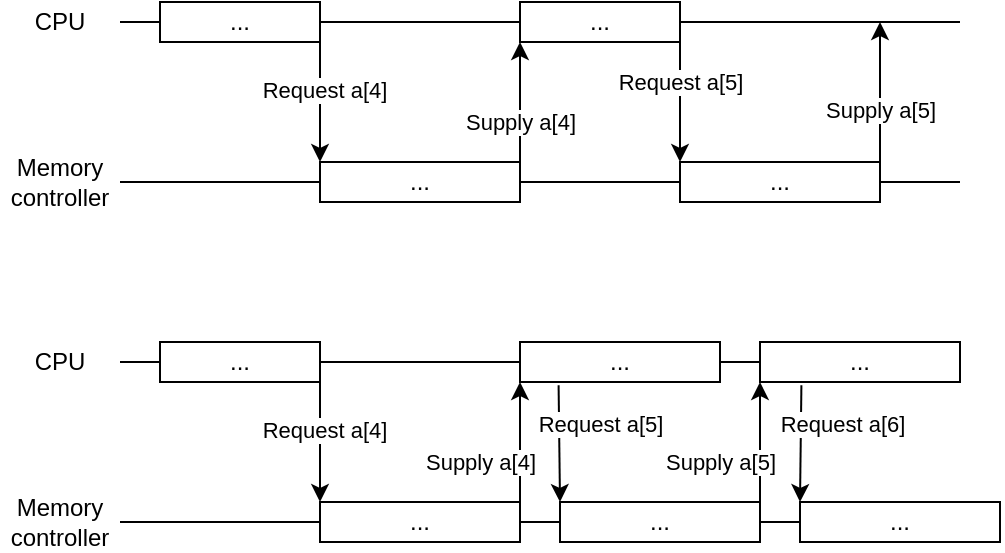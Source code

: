 <mxfile version="21.7.5" type="device">
  <diagram name="Page-1" id="IIXbw9dGosukIV7CvfEn">
    <mxGraphModel dx="989" dy="539" grid="1" gridSize="10" guides="1" tooltips="1" connect="1" arrows="1" fold="1" page="1" pageScale="1" pageWidth="850" pageHeight="1100" math="0" shadow="0">
      <root>
        <mxCell id="0" />
        <mxCell id="1" parent="0" />
        <mxCell id="tDO5UtM_EaaGrARb7b4R-2" value="" style="endArrow=none;html=1;rounded=0;" edge="1" parent="1" source="tDO5UtM_EaaGrARb7b4R-21">
          <mxGeometry width="50" height="50" relative="1" as="geometry">
            <mxPoint x="80" y="420" as="sourcePoint" />
            <mxPoint x="500" y="420" as="targetPoint" />
          </mxGeometry>
        </mxCell>
        <mxCell id="tDO5UtM_EaaGrARb7b4R-5" value="" style="endArrow=none;html=1;rounded=0;exitX=1;exitY=0.5;exitDx=0;exitDy=0;" edge="1" parent="1" source="tDO5UtM_EaaGrARb7b4R-29">
          <mxGeometry width="50" height="50" relative="1" as="geometry">
            <mxPoint x="400" y="500" as="sourcePoint" />
            <mxPoint x="500" y="500" as="targetPoint" />
          </mxGeometry>
        </mxCell>
        <mxCell id="tDO5UtM_EaaGrARb7b4R-9" value="&lt;div&gt;CPU&lt;/div&gt;" style="text;html=1;strokeColor=none;fillColor=none;align=center;verticalAlign=middle;whiteSpace=wrap;rounded=0;" vertex="1" parent="1">
          <mxGeometry x="20" y="410" width="60" height="20" as="geometry" />
        </mxCell>
        <mxCell id="tDO5UtM_EaaGrARb7b4R-11" value="Memory controller" style="text;html=1;strokeColor=none;fillColor=none;align=center;verticalAlign=middle;whiteSpace=wrap;rounded=0;" vertex="1" parent="1">
          <mxGeometry x="20" y="490" width="60" height="20" as="geometry" />
        </mxCell>
        <mxCell id="tDO5UtM_EaaGrARb7b4R-13" value="" style="endArrow=classic;html=1;rounded=0;entryX=0;entryY=0;entryDx=0;entryDy=0;exitX=1;exitY=1;exitDx=0;exitDy=0;" edge="1" parent="1" source="tDO5UtM_EaaGrARb7b4R-28" target="tDO5UtM_EaaGrARb7b4R-15">
          <mxGeometry width="50" height="50" relative="1" as="geometry">
            <mxPoint x="140" y="420" as="sourcePoint" />
            <mxPoint x="140" y="480" as="targetPoint" />
          </mxGeometry>
        </mxCell>
        <mxCell id="tDO5UtM_EaaGrARb7b4R-14" value="Request a[4]" style="edgeLabel;html=1;align=center;verticalAlign=middle;resizable=0;points=[];" vertex="1" connectable="0" parent="tDO5UtM_EaaGrARb7b4R-13">
          <mxGeometry x="0.171" y="2" relative="1" as="geometry">
            <mxPoint y="-11" as="offset" />
          </mxGeometry>
        </mxCell>
        <mxCell id="tDO5UtM_EaaGrARb7b4R-16" value="" style="endArrow=none;html=1;rounded=0;" edge="1" parent="1" target="tDO5UtM_EaaGrARb7b4R-15">
          <mxGeometry width="50" height="50" relative="1" as="geometry">
            <mxPoint x="80" y="500" as="sourcePoint" />
            <mxPoint x="600" y="480" as="targetPoint" />
          </mxGeometry>
        </mxCell>
        <mxCell id="tDO5UtM_EaaGrARb7b4R-15" value="..." style="rounded=0;whiteSpace=wrap;html=1;" vertex="1" parent="1">
          <mxGeometry x="180" y="490" width="100" height="20" as="geometry" />
        </mxCell>
        <mxCell id="tDO5UtM_EaaGrARb7b4R-17" value="" style="endArrow=classic;html=1;rounded=0;exitX=1;exitY=0;exitDx=0;exitDy=0;entryX=0;entryY=1;entryDx=0;entryDy=0;" edge="1" parent="1" source="tDO5UtM_EaaGrARb7b4R-15" target="tDO5UtM_EaaGrARb7b4R-21">
          <mxGeometry width="50" height="50" relative="1" as="geometry">
            <mxPoint x="320" y="480" as="sourcePoint" />
            <mxPoint x="320" y="420" as="targetPoint" />
          </mxGeometry>
        </mxCell>
        <mxCell id="tDO5UtM_EaaGrARb7b4R-18" value="Supply a[4]" style="edgeLabel;html=1;align=center;verticalAlign=middle;resizable=0;points=[];" vertex="1" connectable="0" parent="tDO5UtM_EaaGrARb7b4R-17">
          <mxGeometry x="0.171" y="2" relative="1" as="geometry">
            <mxPoint x="2" y="15" as="offset" />
          </mxGeometry>
        </mxCell>
        <mxCell id="tDO5UtM_EaaGrARb7b4R-23" value="" style="endArrow=classic;html=1;rounded=0;entryX=0;entryY=0;entryDx=0;entryDy=0;exitX=1;exitY=1;exitDx=0;exitDy=0;" edge="1" parent="1" source="tDO5UtM_EaaGrARb7b4R-21" target="tDO5UtM_EaaGrARb7b4R-29">
          <mxGeometry width="50" height="50" relative="1" as="geometry">
            <mxPoint x="400" y="420" as="sourcePoint" />
            <mxPoint x="320" y="490" as="targetPoint" />
          </mxGeometry>
        </mxCell>
        <mxCell id="tDO5UtM_EaaGrARb7b4R-24" value="Request a[5]" style="edgeLabel;html=1;align=center;verticalAlign=middle;resizable=0;points=[];" vertex="1" connectable="0" parent="tDO5UtM_EaaGrARb7b4R-23">
          <mxGeometry x="0.171" y="2" relative="1" as="geometry">
            <mxPoint x="-2" y="-15" as="offset" />
          </mxGeometry>
        </mxCell>
        <mxCell id="tDO5UtM_EaaGrARb7b4R-25" value="" style="endArrow=none;html=1;rounded=0;" edge="1" parent="1" target="tDO5UtM_EaaGrARb7b4R-21">
          <mxGeometry width="50" height="50" relative="1" as="geometry">
            <mxPoint x="80" y="420" as="sourcePoint" />
            <mxPoint x="600" y="420" as="targetPoint" />
          </mxGeometry>
        </mxCell>
        <mxCell id="tDO5UtM_EaaGrARb7b4R-21" value="..." style="rounded=0;whiteSpace=wrap;html=1;" vertex="1" parent="1">
          <mxGeometry x="280" y="410" width="80" height="20" as="geometry" />
        </mxCell>
        <mxCell id="tDO5UtM_EaaGrARb7b4R-27" value="" style="endArrow=none;html=1;rounded=0;entryX=0;entryY=0.5;entryDx=0;entryDy=0;" edge="1" parent="1" source="tDO5UtM_EaaGrARb7b4R-15" target="tDO5UtM_EaaGrARb7b4R-29">
          <mxGeometry width="50" height="50" relative="1" as="geometry">
            <mxPoint x="300" y="480" as="sourcePoint" />
            <mxPoint x="320" y="500" as="targetPoint" />
          </mxGeometry>
        </mxCell>
        <mxCell id="tDO5UtM_EaaGrARb7b4R-28" value="..." style="rounded=0;whiteSpace=wrap;html=1;" vertex="1" parent="1">
          <mxGeometry x="100" y="410" width="80" height="20" as="geometry" />
        </mxCell>
        <mxCell id="tDO5UtM_EaaGrARb7b4R-29" value="..." style="rounded=0;whiteSpace=wrap;html=1;" vertex="1" parent="1">
          <mxGeometry x="360" y="490" width="100" height="20" as="geometry" />
        </mxCell>
        <mxCell id="tDO5UtM_EaaGrARb7b4R-30" value="" style="endArrow=classic;html=1;rounded=0;exitX=1;exitY=0;exitDx=0;exitDy=0;" edge="1" parent="1" source="tDO5UtM_EaaGrARb7b4R-29">
          <mxGeometry width="50" height="50" relative="1" as="geometry">
            <mxPoint x="470" y="470" as="sourcePoint" />
            <mxPoint x="460" y="420" as="targetPoint" />
          </mxGeometry>
        </mxCell>
        <mxCell id="tDO5UtM_EaaGrARb7b4R-31" value="Supply a[5]" style="edgeLabel;html=1;align=center;verticalAlign=middle;resizable=0;points=[];" vertex="1" connectable="0" parent="tDO5UtM_EaaGrARb7b4R-30">
          <mxGeometry x="0.171" y="2" relative="1" as="geometry">
            <mxPoint x="2" y="15" as="offset" />
          </mxGeometry>
        </mxCell>
        <mxCell id="tDO5UtM_EaaGrARb7b4R-32" value="" style="endArrow=none;html=1;rounded=0;" edge="1" source="tDO5UtM_EaaGrARb7b4R-45" parent="1">
          <mxGeometry width="50" height="50" relative="1" as="geometry">
            <mxPoint x="80" y="590" as="sourcePoint" />
            <mxPoint x="500" y="590" as="targetPoint" />
          </mxGeometry>
        </mxCell>
        <mxCell id="tDO5UtM_EaaGrARb7b4R-33" value="" style="endArrow=none;html=1;rounded=0;exitX=1;exitY=0.5;exitDx=0;exitDy=0;" edge="1" source="tDO5UtM_EaaGrARb7b4R-52" parent="1">
          <mxGeometry width="50" height="50" relative="1" as="geometry">
            <mxPoint x="400" y="670" as="sourcePoint" />
            <mxPoint x="500" y="670" as="targetPoint" />
          </mxGeometry>
        </mxCell>
        <mxCell id="tDO5UtM_EaaGrARb7b4R-34" value="&lt;div&gt;CPU&lt;/div&gt;" style="text;html=1;strokeColor=none;fillColor=none;align=center;verticalAlign=middle;whiteSpace=wrap;rounded=0;" vertex="1" parent="1">
          <mxGeometry x="20" y="580" width="60" height="20" as="geometry" />
        </mxCell>
        <mxCell id="tDO5UtM_EaaGrARb7b4R-35" value="Memory controller" style="text;html=1;strokeColor=none;fillColor=none;align=center;verticalAlign=middle;whiteSpace=wrap;rounded=0;" vertex="1" parent="1">
          <mxGeometry x="20" y="660" width="60" height="20" as="geometry" />
        </mxCell>
        <mxCell id="tDO5UtM_EaaGrARb7b4R-36" value="" style="endArrow=classic;html=1;rounded=0;entryX=0;entryY=0;entryDx=0;entryDy=0;exitX=1;exitY=1;exitDx=0;exitDy=0;" edge="1" source="tDO5UtM_EaaGrARb7b4R-47" target="tDO5UtM_EaaGrARb7b4R-39" parent="1">
          <mxGeometry width="50" height="50" relative="1" as="geometry">
            <mxPoint x="140" y="590" as="sourcePoint" />
            <mxPoint x="140" y="650" as="targetPoint" />
          </mxGeometry>
        </mxCell>
        <mxCell id="tDO5UtM_EaaGrARb7b4R-37" value="Request a[4]" style="edgeLabel;html=1;align=center;verticalAlign=middle;resizable=0;points=[];" vertex="1" connectable="0" parent="tDO5UtM_EaaGrARb7b4R-36">
          <mxGeometry x="0.171" y="2" relative="1" as="geometry">
            <mxPoint y="-11" as="offset" />
          </mxGeometry>
        </mxCell>
        <mxCell id="tDO5UtM_EaaGrARb7b4R-38" value="" style="endArrow=none;html=1;rounded=0;" edge="1" target="tDO5UtM_EaaGrARb7b4R-39" parent="1">
          <mxGeometry width="50" height="50" relative="1" as="geometry">
            <mxPoint x="80" y="670" as="sourcePoint" />
            <mxPoint x="600" y="650" as="targetPoint" />
          </mxGeometry>
        </mxCell>
        <mxCell id="tDO5UtM_EaaGrARb7b4R-39" value="..." style="rounded=0;whiteSpace=wrap;html=1;" vertex="1" parent="1">
          <mxGeometry x="180" y="660" width="100" height="20" as="geometry" />
        </mxCell>
        <mxCell id="tDO5UtM_EaaGrARb7b4R-40" value="" style="endArrow=classic;html=1;rounded=0;exitX=1;exitY=0;exitDx=0;exitDy=0;entryX=0;entryY=1;entryDx=0;entryDy=0;" edge="1" source="tDO5UtM_EaaGrARb7b4R-39" target="tDO5UtM_EaaGrARb7b4R-45" parent="1">
          <mxGeometry width="50" height="50" relative="1" as="geometry">
            <mxPoint x="320" y="650" as="sourcePoint" />
            <mxPoint x="320" y="590" as="targetPoint" />
          </mxGeometry>
        </mxCell>
        <mxCell id="tDO5UtM_EaaGrARb7b4R-41" value="Supply a[4]" style="edgeLabel;html=1;align=center;verticalAlign=middle;resizable=0;points=[];" vertex="1" connectable="0" parent="tDO5UtM_EaaGrARb7b4R-40">
          <mxGeometry x="0.171" y="2" relative="1" as="geometry">
            <mxPoint x="-18" y="15" as="offset" />
          </mxGeometry>
        </mxCell>
        <mxCell id="tDO5UtM_EaaGrARb7b4R-42" value="" style="endArrow=classic;html=1;rounded=0;entryX=0;entryY=0;entryDx=0;entryDy=0;exitX=0.193;exitY=1.084;exitDx=0;exitDy=0;exitPerimeter=0;" edge="1" source="tDO5UtM_EaaGrARb7b4R-45" target="tDO5UtM_EaaGrARb7b4R-48" parent="1">
          <mxGeometry width="50" height="50" relative="1" as="geometry">
            <mxPoint x="400" y="590" as="sourcePoint" />
            <mxPoint x="320" y="660" as="targetPoint" />
          </mxGeometry>
        </mxCell>
        <mxCell id="tDO5UtM_EaaGrARb7b4R-43" value="Request a[5]" style="edgeLabel;html=1;align=center;verticalAlign=middle;resizable=0;points=[];" vertex="1" connectable="0" parent="tDO5UtM_EaaGrARb7b4R-42">
          <mxGeometry x="0.171" y="2" relative="1" as="geometry">
            <mxPoint x="18" y="-15" as="offset" />
          </mxGeometry>
        </mxCell>
        <mxCell id="tDO5UtM_EaaGrARb7b4R-44" value="" style="endArrow=none;html=1;rounded=0;" edge="1" target="tDO5UtM_EaaGrARb7b4R-45" parent="1">
          <mxGeometry width="50" height="50" relative="1" as="geometry">
            <mxPoint x="80" y="590" as="sourcePoint" />
            <mxPoint x="600" y="590" as="targetPoint" />
          </mxGeometry>
        </mxCell>
        <mxCell id="tDO5UtM_EaaGrARb7b4R-45" value="..." style="rounded=0;whiteSpace=wrap;html=1;" vertex="1" parent="1">
          <mxGeometry x="280" y="580" width="100" height="20" as="geometry" />
        </mxCell>
        <mxCell id="tDO5UtM_EaaGrARb7b4R-46" value="" style="endArrow=none;html=1;rounded=0;entryX=0;entryY=0.5;entryDx=0;entryDy=0;" edge="1" source="tDO5UtM_EaaGrARb7b4R-39" target="tDO5UtM_EaaGrARb7b4R-48" parent="1">
          <mxGeometry width="50" height="50" relative="1" as="geometry">
            <mxPoint x="300" y="650" as="sourcePoint" />
            <mxPoint x="320" y="670" as="targetPoint" />
          </mxGeometry>
        </mxCell>
        <mxCell id="tDO5UtM_EaaGrARb7b4R-47" value="..." style="rounded=0;whiteSpace=wrap;html=1;" vertex="1" parent="1">
          <mxGeometry x="100" y="580" width="80" height="20" as="geometry" />
        </mxCell>
        <mxCell id="tDO5UtM_EaaGrARb7b4R-48" value="..." style="rounded=0;whiteSpace=wrap;html=1;" vertex="1" parent="1">
          <mxGeometry x="300" y="660" width="100" height="20" as="geometry" />
        </mxCell>
        <mxCell id="tDO5UtM_EaaGrARb7b4R-49" value="" style="endArrow=classic;html=1;rounded=0;exitX=1;exitY=0;exitDx=0;exitDy=0;entryX=0;entryY=1;entryDx=0;entryDy=0;" edge="1" source="tDO5UtM_EaaGrARb7b4R-48" parent="1" target="tDO5UtM_EaaGrARb7b4R-51">
          <mxGeometry width="50" height="50" relative="1" as="geometry">
            <mxPoint x="470" y="640" as="sourcePoint" />
            <mxPoint x="400" y="590" as="targetPoint" />
          </mxGeometry>
        </mxCell>
        <mxCell id="tDO5UtM_EaaGrARb7b4R-50" value="Supply a[5]" style="edgeLabel;html=1;align=center;verticalAlign=middle;resizable=0;points=[];" vertex="1" connectable="0" parent="tDO5UtM_EaaGrARb7b4R-49">
          <mxGeometry x="0.171" y="2" relative="1" as="geometry">
            <mxPoint x="-18" y="15" as="offset" />
          </mxGeometry>
        </mxCell>
        <mxCell id="tDO5UtM_EaaGrARb7b4R-51" value="..." style="rounded=0;whiteSpace=wrap;html=1;" vertex="1" parent="1">
          <mxGeometry x="400" y="580" width="100" height="20" as="geometry" />
        </mxCell>
        <mxCell id="tDO5UtM_EaaGrARb7b4R-53" value="" style="endArrow=none;html=1;rounded=0;exitX=1;exitY=0.5;exitDx=0;exitDy=0;" edge="1" parent="1" source="tDO5UtM_EaaGrARb7b4R-48" target="tDO5UtM_EaaGrARb7b4R-52">
          <mxGeometry width="50" height="50" relative="1" as="geometry">
            <mxPoint x="400" y="670" as="sourcePoint" />
            <mxPoint x="500" y="670" as="targetPoint" />
          </mxGeometry>
        </mxCell>
        <mxCell id="tDO5UtM_EaaGrARb7b4R-52" value="..." style="rounded=0;whiteSpace=wrap;html=1;" vertex="1" parent="1">
          <mxGeometry x="420" y="660" width="100" height="20" as="geometry" />
        </mxCell>
        <mxCell id="tDO5UtM_EaaGrARb7b4R-54" value="" style="endArrow=classic;html=1;rounded=0;entryX=0;entryY=0;entryDx=0;entryDy=0;exitX=0.207;exitY=1.084;exitDx=0;exitDy=0;exitPerimeter=0;" edge="1" parent="1" source="tDO5UtM_EaaGrARb7b4R-51" target="tDO5UtM_EaaGrARb7b4R-52">
          <mxGeometry width="50" height="50" relative="1" as="geometry">
            <mxPoint x="440" y="690" as="sourcePoint" />
            <mxPoint x="441" y="748" as="targetPoint" />
          </mxGeometry>
        </mxCell>
        <mxCell id="tDO5UtM_EaaGrARb7b4R-55" value="Request a[6]" style="edgeLabel;html=1;align=center;verticalAlign=middle;resizable=0;points=[];" vertex="1" connectable="0" parent="tDO5UtM_EaaGrARb7b4R-54">
          <mxGeometry x="0.171" y="2" relative="1" as="geometry">
            <mxPoint x="18" y="-15" as="offset" />
          </mxGeometry>
        </mxCell>
      </root>
    </mxGraphModel>
  </diagram>
</mxfile>
